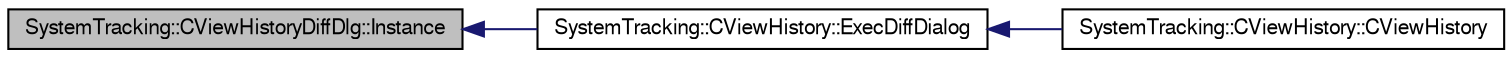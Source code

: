 digraph G
{
  edge [fontname="FreeSans",fontsize="10",labelfontname="FreeSans",labelfontsize="10"];
  node [fontname="FreeSans",fontsize="10",shape=record];
  rankdir="LR";
  Node1 [label="SystemTracking::CViewHistoryDiffDlg::Instance",height=0.2,width=0.4,color="black", fillcolor="grey75", style="filled" fontcolor="black"];
  Node1 -> Node2 [dir="back",color="midnightblue",fontsize="10",style="solid"];
  Node2 [label="SystemTracking::CViewHistory::ExecDiffDialog",height=0.2,width=0.4,color="black", fillcolor="white", style="filled",URL="$classSystemTracking_1_1CViewHistory.html#ad736527d1274520547ae2a90cb092acd",tooltip="Pop&#39;s up a dialog for show diff."];
  Node2 -> Node3 [dir="back",color="midnightblue",fontsize="10",style="solid"];
  Node3 [label="SystemTracking::CViewHistory::CViewHistory",height=0.2,width=0.4,color="black", fillcolor="white", style="filled",URL="$classSystemTracking_1_1CViewHistory.html#a2875f8ce3c650cd94cdb37ff746d362d",tooltip="Default constructor."];
}
